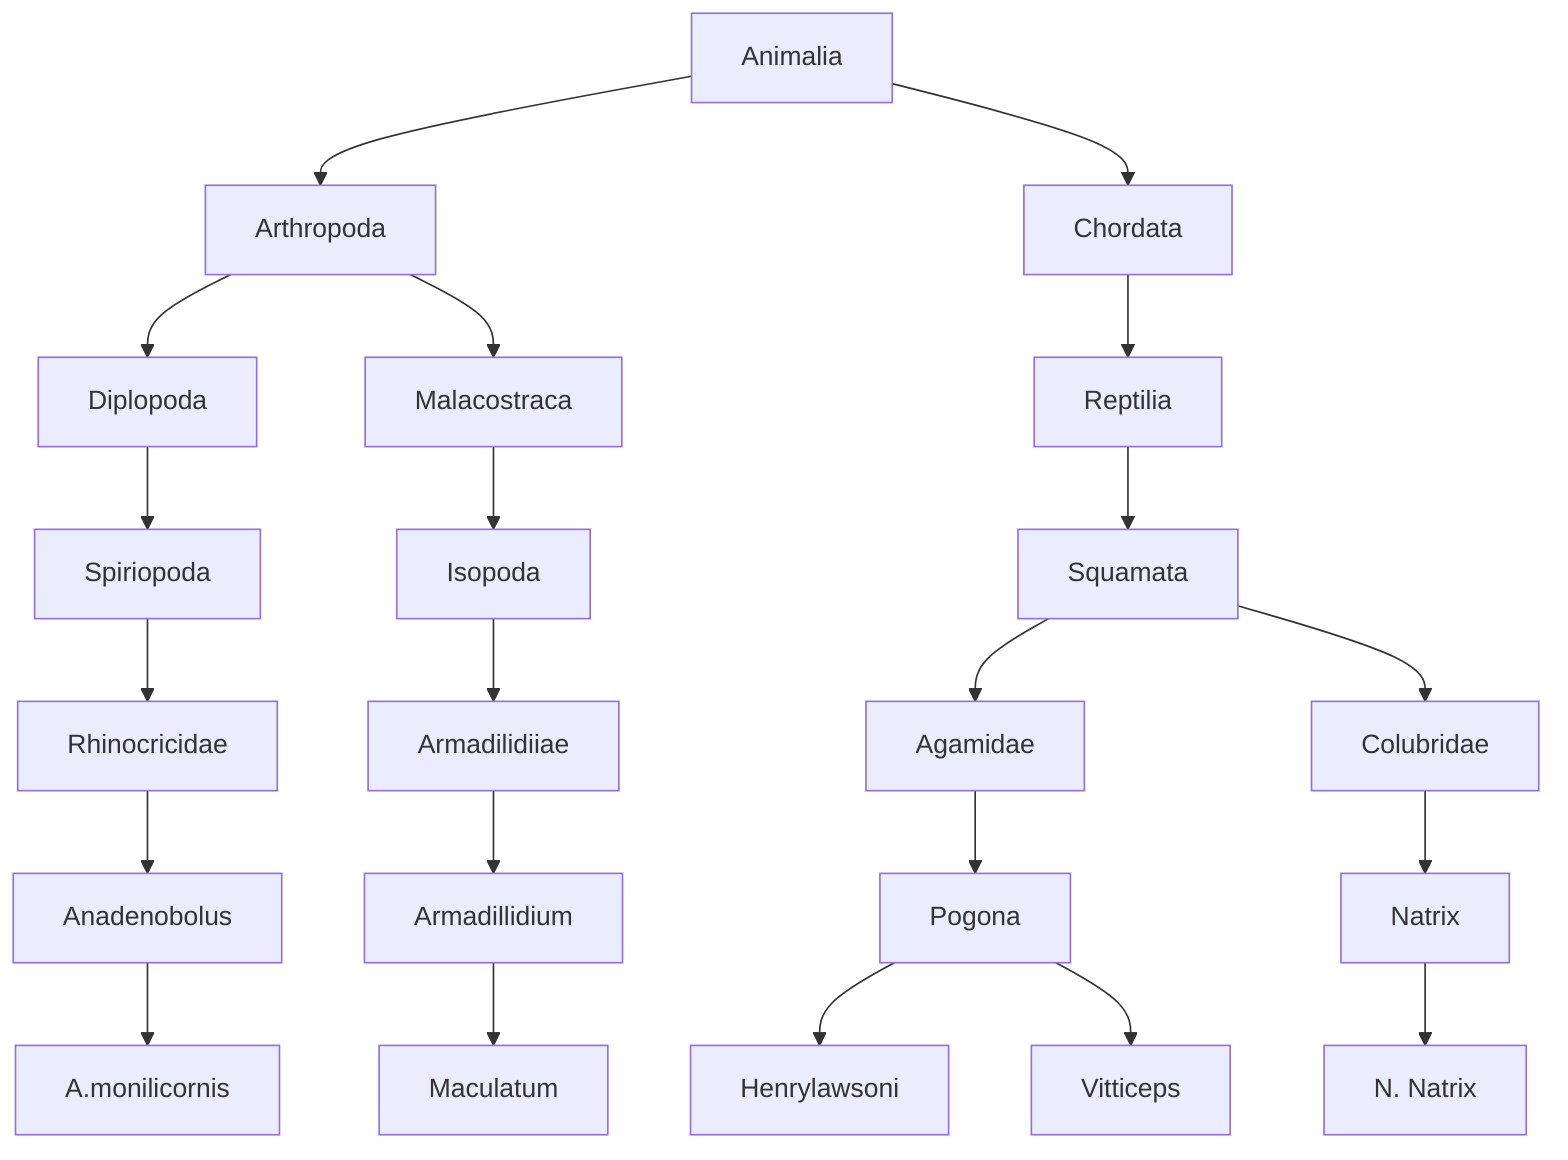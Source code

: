 %% Generated 2025-10-13T06:21:54.810887Z
graph TD
n_Animalia_7d85ddd8cf["Animalia"]
n_Arthropoda_1587a368ec["Arthropoda"]
n_Animalia_7d85ddd8cf --> n_Arthropoda_1587a368ec
n_Diplopoda_0bd1c115b1["Diplopoda"]
n_Arthropoda_1587a368ec --> n_Diplopoda_0bd1c115b1
n_Spiriopoda_3bbbce26ce["Spiriopoda"]
n_Diplopoda_0bd1c115b1 --> n_Spiriopoda_3bbbce26ce
n_Rhinocricidae_0f6384053c["Rhinocricidae"]
n_Spiriopoda_3bbbce26ce --> n_Rhinocricidae_0f6384053c
n_Anadenobolus_e7945cdeb8["Anadenobolus"]
n_Rhinocricidae_0f6384053c --> n_Anadenobolus_e7945cdeb8
n_A_monilicornis_0ab6590b25["A.monilicornis"]
n_Anadenobolus_e7945cdeb8 --> n_A_monilicornis_0ab6590b25
n_Malacostraca_37fd522c3a["Malacostraca"]
n_Arthropoda_1587a368ec --> n_Malacostraca_37fd522c3a
n_Isopoda_2e1bdfeaa4["Isopoda"]
n_Malacostraca_37fd522c3a --> n_Isopoda_2e1bdfeaa4
n_Armadilidiiae_5a259f7449["Armadilidiiae"]
n_Isopoda_2e1bdfeaa4 --> n_Armadilidiiae_5a259f7449
n_Armadillidium_e4a17f1d6e["Armadillidium"]
n_Armadilidiiae_5a259f7449 --> n_Armadillidium_e4a17f1d6e
n_Maculatum_d1e4ed1ff7["Maculatum"]
n_Armadillidium_e4a17f1d6e --> n_Maculatum_d1e4ed1ff7
n_Chordata_c82c434c60["Chordata"]
n_Animalia_7d85ddd8cf --> n_Chordata_c82c434c60
n_Reptilia_09a28979ef["Reptilia"]
n_Chordata_c82c434c60 --> n_Reptilia_09a28979ef
n_Squamata_04d838073e["Squamata"]
n_Reptilia_09a28979ef --> n_Squamata_04d838073e
n_Agamidae_952cac90a9["Agamidae"]
n_Squamata_04d838073e --> n_Agamidae_952cac90a9
n_Pogona_8821b8dc8c["Pogona"]
n_Agamidae_952cac90a9 --> n_Pogona_8821b8dc8c
n_Henrylawsoni_0c25309d7f["Henrylawsoni"]
n_Pogona_8821b8dc8c --> n_Henrylawsoni_0c25309d7f
n_Vitticeps_00a2fb2cc6["Vitticeps"]
n_Pogona_8821b8dc8c --> n_Vitticeps_00a2fb2cc6
n_Colubridae_9bfb03a6ac["Colubridae"]
n_Squamata_04d838073e --> n_Colubridae_9bfb03a6ac
n_Natrix_9770d8559d["Natrix"]
n_Colubridae_9bfb03a6ac --> n_Natrix_9770d8559d
n_N__Natrix_f0be449141["N. Natrix"]
n_Natrix_9770d8559d --> n_N__Natrix_f0be449141
